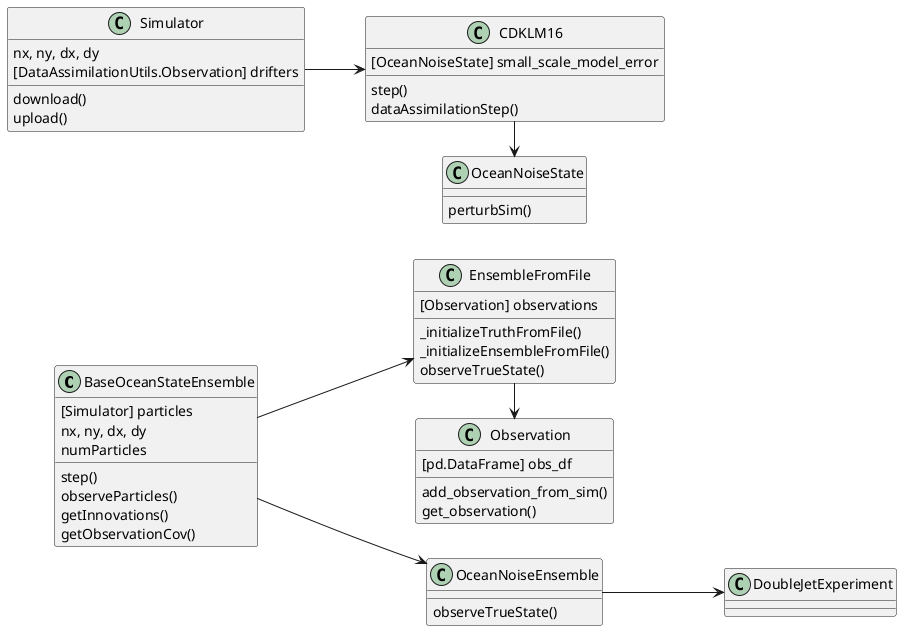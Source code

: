 @startuml

left to right direction


class BaseOceanStateEnsemble
class EnsembleFromFile
class OceanNoiseEnsemble
class DoubleJetExperiment



BaseOceanStateEnsemble : [Simulator] particles
BaseOceanStateEnsemble : nx, ny, dx, dy
BaseOceanStateEnsemble : numParticles

BaseOceanStateEnsemble : step()
BaseOceanStateEnsemble : observeParticles()
BaseOceanStateEnsemble : getInnovations()
BaseOceanStateEnsemble : getObservationCov()

BaseOceanStateEnsemble --> EnsembleFromFile

EnsembleFromFile : [Observation] observations

EnsembleFromFile : _initializeTruthFromFile()
EnsembleFromFile : _initializeEnsembleFromFile()
EnsembleFromFile : observeTrueState()

EnsembleFromFile -> Observation

Observation : [pd.DataFrame] obs_df

Observation : add_observation_from_sim()
Observation : get_observation()

BaseOceanStateEnsemble --> OceanNoiseEnsemble

OceanNoiseEnsemble : observeTrueState()

OceanNoiseEnsemble --> DoubleJetExperiment



class Simulator
class CDKLM16

class OceanNoiseState

Simulator --> CDKLM16

Simulator : nx, ny, dx, dy
Simulator : [DataAssimilationUtils.Observation] drifters

Simulator : download()
Simulator : upload()

CDKLM16 : [OceanNoiseState] small_scale_model_error

CDKLM16 : step()
CDKLM16 : dataAssimilationStep()

CDKLM16 -> OceanNoiseState

OceanNoiseState : perturbSim()

@enduml